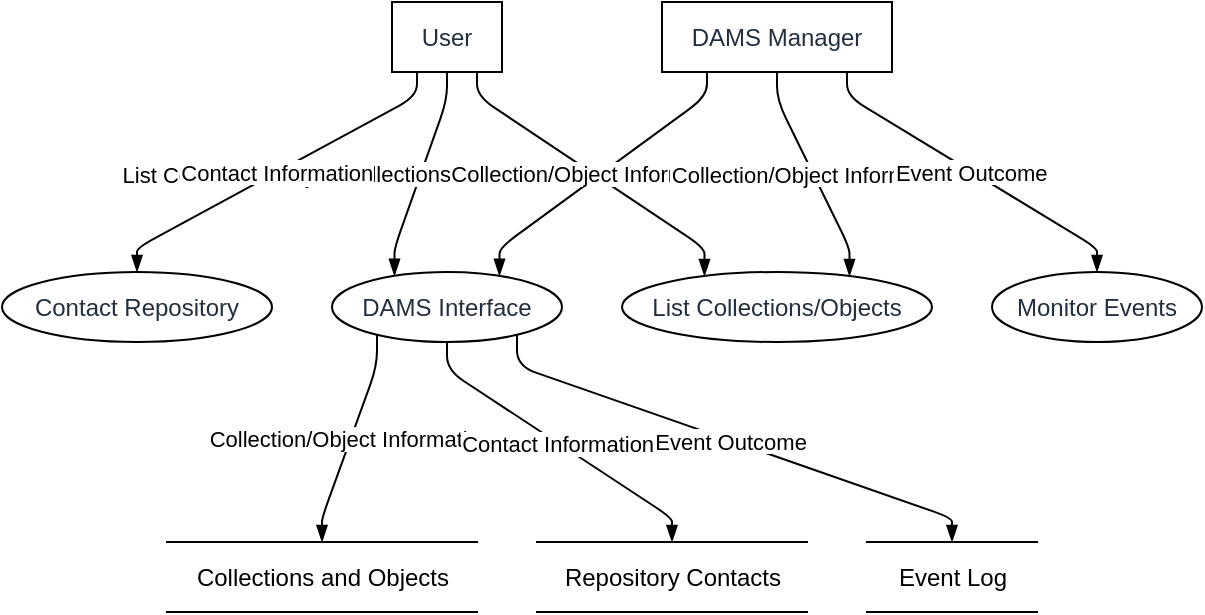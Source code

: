 <mxfile version="23.0.2" type="device">
  <diagram name="Page-1" id="M1eGeQKmj27uRQK68Jcx">
    <mxGraphModel dx="794" dy="511" grid="1" gridSize="10" guides="1" tooltips="1" connect="1" arrows="1" fold="1" page="1" pageScale="1" pageWidth="827" pageHeight="1169" math="0" shadow="0">
      <root>
        <mxCell id="0" />
        <mxCell id="1" parent="0" />
        <UserObject label="User" type="externalEntity" source="" flow="Request Collection/Object List, Contact Repository" placeholders="1" id="9CiSJUvOrkPKyuzAylD_-1">
          <mxCell style="shape=rectangle;whiteSpace=wrap;html=1;fillColor=#ffffff;strokeColor=#000000;align=center;verticalAlign=middle;fontColor=#232F3E;" vertex="1" parent="1">
            <mxGeometry x="195" width="55" height="35" as="geometry" />
          </mxCell>
        </UserObject>
        <UserObject label="DAMS Manager" type="externalEntity" source="" flow="List Collections, Monitor Events" placeholders="1" id="9CiSJUvOrkPKyuzAylD_-2">
          <mxCell style="shape=rectangle;whiteSpace=wrap;html=1;fillColor=#ffffff;strokeColor=#000000;align=center;verticalAlign=middle;fontColor=#232F3E;" vertex="1" parent="1">
            <mxGeometry x="330" width="115" height="35" as="geometry" />
          </mxCell>
        </UserObject>
        <UserObject label="DAMS Interface" type="process" source="1,2" flow="List Collections/Objects, Contact Information, Event Outcome" placeholders="1" id="9CiSJUvOrkPKyuzAylD_-3">
          <mxCell style="shape=ellipse;perimeter=ellipsePerimeter;whiteSpace=wrap;html=1;fillColor=#ffffff;strokeColor=#000000;align=center;verticalAlign=middle;fontColor=#232F3E;" vertex="1" parent="1">
            <mxGeometry x="165" y="135" width="115" height="35" as="geometry" />
          </mxCell>
        </UserObject>
        <UserObject label="Collections and Objects" type="dataStore" source="3" flow="Collection/Object Information" placeholders="1" id="9CiSJUvOrkPKyuzAylD_-4">
          <mxCell style="html=1;dashed=0;whiteSpace=wrap;shape=partialRectangle;right=0;left=0;" vertex="1" parent="1">
            <mxGeometry x="82.5" y="270" width="155" height="35" as="geometry" />
          </mxCell>
        </UserObject>
        <UserObject label="Repository Contacts" type="dataStore" source="3" flow="Contact Information" placeholders="1" id="9CiSJUvOrkPKyuzAylD_-5">
          <mxCell style="html=1;dashed=0;whiteSpace=wrap;shape=partialRectangle;right=0;left=0;" vertex="1" parent="1">
            <mxGeometry x="267.5" y="270" width="135" height="35" as="geometry" />
          </mxCell>
        </UserObject>
        <UserObject label="Event Log" type="dataStore" source="3" flow="Event Outcome" placeholders="1" id="9CiSJUvOrkPKyuzAylD_-6">
          <mxCell style="html=1;dashed=0;whiteSpace=wrap;shape=partialRectangle;right=0;left=0;" vertex="1" parent="1">
            <mxGeometry x="432.5" y="270" width="85" height="35" as="geometry" />
          </mxCell>
        </UserObject>
        <UserObject label="List Collections/Objects" type="process" source="1,2" flow="Collection/Object Information" placeholders="1" id="9CiSJUvOrkPKyuzAylD_-7">
          <mxCell style="shape=ellipse;perimeter=ellipsePerimeter;whiteSpace=wrap;html=1;fillColor=#ffffff;strokeColor=#000000;align=center;verticalAlign=middle;fontColor=#232F3E;" vertex="1" parent="1">
            <mxGeometry x="310" y="135" width="155" height="35" as="geometry" />
          </mxCell>
        </UserObject>
        <UserObject label="Contact Repository" type="process" source="1" flow="Contact Information" placeholders="1" id="9CiSJUvOrkPKyuzAylD_-8">
          <mxCell style="shape=ellipse;perimeter=ellipsePerimeter;whiteSpace=wrap;html=1;fillColor=#ffffff;strokeColor=#000000;align=center;verticalAlign=middle;fontColor=#232F3E;" vertex="1" parent="1">
            <mxGeometry y="135" width="135" height="35" as="geometry" />
          </mxCell>
        </UserObject>
        <UserObject label="Monitor Events" type="process" source="2" flow="Event Outcome" placeholders="1" id="9CiSJUvOrkPKyuzAylD_-9">
          <mxCell style="shape=ellipse;perimeter=ellipsePerimeter;whiteSpace=wrap;html=1;fillColor=#ffffff;strokeColor=#000000;align=center;verticalAlign=middle;fontColor=#232F3E;" vertex="1" parent="1">
            <mxGeometry x="495" y="135" width="105" height="35" as="geometry" />
          </mxCell>
        </UserObject>
        <mxCell id="9CiSJUvOrkPKyuzAylD_-10" value="List Collections/Objects, Contact Information, Event Outcome" style="endArrow=blockThin;endFill=1;fontSize=11;orthogonal=1;noEdgeStyle=1;" edge="1" parent="1" source="9CiSJUvOrkPKyuzAylD_-1" target="9CiSJUvOrkPKyuzAylD_-3">
          <mxGeometry relative="1" as="geometry">
            <Array as="points">
              <mxPoint x="222.5" y="49" />
              <mxPoint x="196.25" y="123" />
            </Array>
          </mxGeometry>
        </mxCell>
        <mxCell id="9CiSJUvOrkPKyuzAylD_-11" value="List Collections/Objects, Contact Information, Event Outcome" style="endArrow=blockThin;endFill=1;fontSize=11;orthogonal=1;noEdgeStyle=1;" edge="1" parent="1" source="9CiSJUvOrkPKyuzAylD_-2" target="9CiSJUvOrkPKyuzAylD_-3">
          <mxGeometry relative="1" as="geometry">
            <Array as="points">
              <mxPoint x="352.5" y="47" />
              <mxPoint x="248.75" y="123" />
            </Array>
          </mxGeometry>
        </mxCell>
        <mxCell id="9CiSJUvOrkPKyuzAylD_-12" value="Collection/Object Information" style="endArrow=blockThin;endFill=1;fontSize=11;orthogonal=1;noEdgeStyle=1;" edge="1" parent="1" source="9CiSJUvOrkPKyuzAylD_-3" target="9CiSJUvOrkPKyuzAylD_-4">
          <mxGeometry relative="1" as="geometry">
            <Array as="points">
              <mxPoint x="187.5" y="182" />
              <mxPoint x="160" y="258" />
            </Array>
          </mxGeometry>
        </mxCell>
        <mxCell id="9CiSJUvOrkPKyuzAylD_-13" value="Contact Information" style="endArrow=blockThin;endFill=1;fontSize=11;orthogonal=1;noEdgeStyle=1;" edge="1" parent="1" source="9CiSJUvOrkPKyuzAylD_-3" target="9CiSJUvOrkPKyuzAylD_-5">
          <mxGeometry relative="1" as="geometry">
            <Array as="points">
              <mxPoint x="222.5" y="184" />
              <mxPoint x="335" y="258" />
            </Array>
          </mxGeometry>
        </mxCell>
        <mxCell id="9CiSJUvOrkPKyuzAylD_-14" value="Event Outcome" style="endArrow=blockThin;endFill=1;fontSize=11;orthogonal=1;noEdgeStyle=1;" edge="1" parent="1" source="9CiSJUvOrkPKyuzAylD_-3" target="9CiSJUvOrkPKyuzAylD_-6">
          <mxGeometry relative="1" as="geometry">
            <Array as="points">
              <mxPoint x="257.5" y="182" />
              <mxPoint x="475" y="258" />
            </Array>
          </mxGeometry>
        </mxCell>
        <mxCell id="9CiSJUvOrkPKyuzAylD_-15" value="Collection/Object Information" style="endArrow=blockThin;endFill=1;fontSize=11;orthogonal=1;noEdgeStyle=1;" edge="1" parent="1" source="9CiSJUvOrkPKyuzAylD_-1" target="9CiSJUvOrkPKyuzAylD_-7">
          <mxGeometry relative="1" as="geometry">
            <Array as="points">
              <mxPoint x="237.5" y="47" />
              <mxPoint x="351.25" y="123" />
            </Array>
          </mxGeometry>
        </mxCell>
        <mxCell id="9CiSJUvOrkPKyuzAylD_-16" value="Collection/Object Information" style="endArrow=blockThin;endFill=1;fontSize=11;orthogonal=1;noEdgeStyle=1;" edge="1" parent="1" source="9CiSJUvOrkPKyuzAylD_-2" target="9CiSJUvOrkPKyuzAylD_-7">
          <mxGeometry relative="1" as="geometry">
            <Array as="points">
              <mxPoint x="387.5" y="49" />
              <mxPoint x="423.75" y="123" />
            </Array>
          </mxGeometry>
        </mxCell>
        <mxCell id="9CiSJUvOrkPKyuzAylD_-17" value="Contact Information" style="endArrow=blockThin;endFill=1;fontSize=11;orthogonal=1;noEdgeStyle=1;" edge="1" parent="1" source="9CiSJUvOrkPKyuzAylD_-1" target="9CiSJUvOrkPKyuzAylD_-8">
          <mxGeometry relative="1" as="geometry">
            <Array as="points">
              <mxPoint x="207.5" y="47" />
              <mxPoint x="67.5" y="123" />
            </Array>
          </mxGeometry>
        </mxCell>
        <mxCell id="9CiSJUvOrkPKyuzAylD_-18" value="Event Outcome" style="endArrow=blockThin;endFill=1;fontSize=11;orthogonal=1;noEdgeStyle=1;" edge="1" parent="1" source="9CiSJUvOrkPKyuzAylD_-2" target="9CiSJUvOrkPKyuzAylD_-9">
          <mxGeometry relative="1" as="geometry">
            <Array as="points">
              <mxPoint x="422.5" y="47" />
              <mxPoint x="547.5" y="123" />
            </Array>
          </mxGeometry>
        </mxCell>
      </root>
    </mxGraphModel>
  </diagram>
</mxfile>
